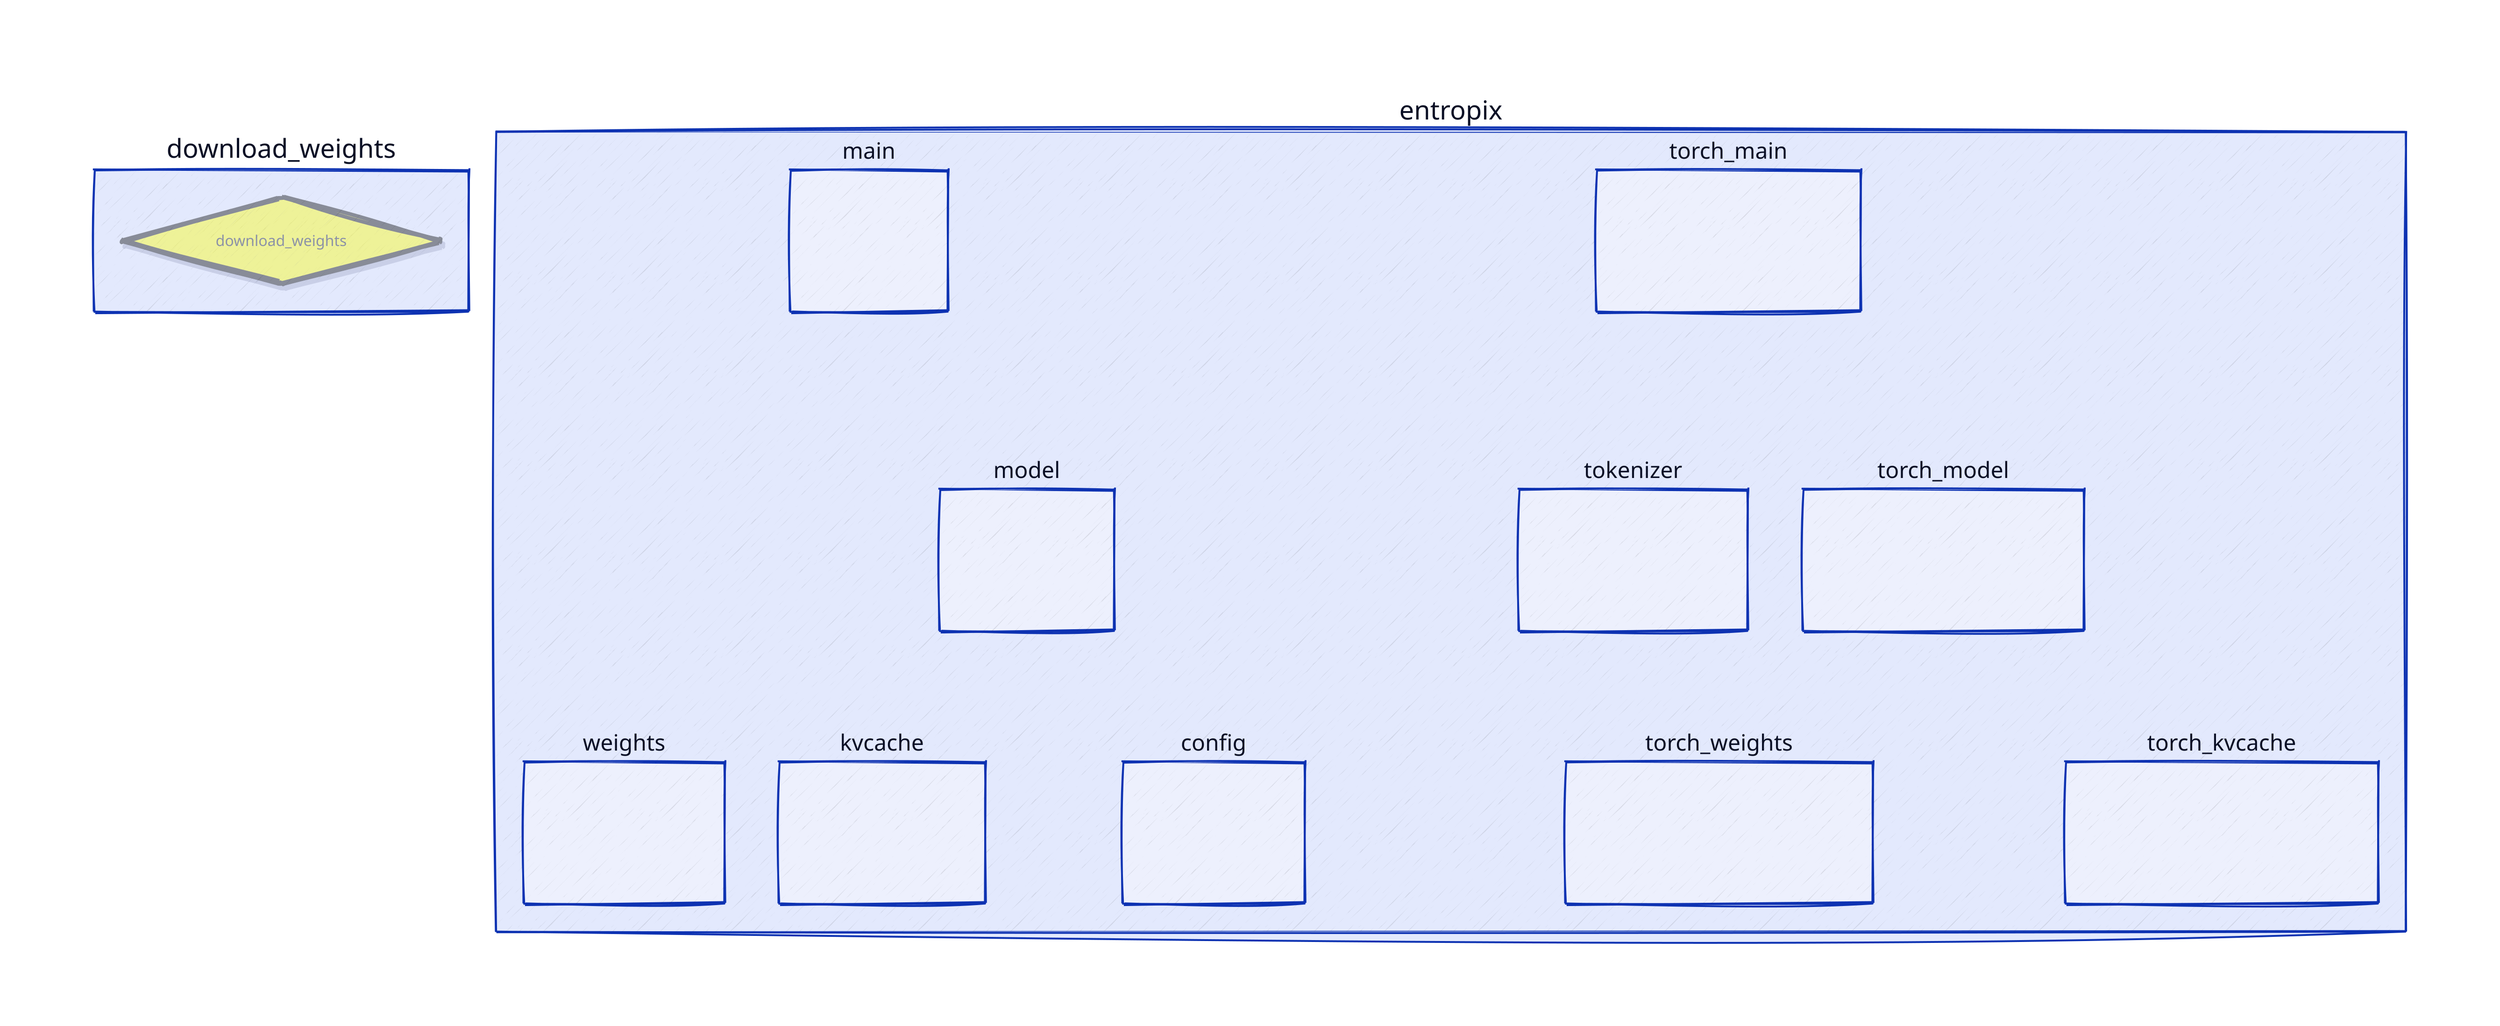 vars: {
  d2-config: {
    sketch: true
  }
}
classes: {
  file: {
    label: ""
    shape: diamond
    style: {
      fill: yellow
      shadow: true
    }
  }
}

classes: {
  class: {
    label: ""
    shape: hexagon
    style: {
      fill: lightblue
      shadow: true
    }
  }
}

classes: {
  function: {
    label: ""
    shape: rectangle
    style: {
      fill: white
      shadow: false
    }
  }
}
download_weights.download_weights.class: file
download_weights.download_weights.label: "download_weights"
download_weights.download_weights: {
  style: {
    opacity: 0.40
    stroke: "black"
    stroke-width: 4
    shadow: true
  }
}
entropix.config.config.class: file
entropix.config.config.label: "config"
entropix.config.config: {
  style: {
    opacity: 0.00
    stroke: "black"
    stroke-width: 4
    shadow: true
  }
}
entropix.kvcache.kvcache.class: file
entropix.kvcache.kvcache.label: "kvcache"
entropix.kvcache.kvcache: {
  style: {
    opacity: 0.00
    stroke: "black"
    stroke-width: 4
    shadow: true
  }
}
entropix.main.main.class: file
entropix.main.main.label: "main"
entropix.main.main: {
  style: {
    opacity: 0.00
    stroke: "black"
    stroke-width: 4
    shadow: true
  }
}
entropix.model.model.class: file
entropix.model.model.label: "model"
entropix.model.model: {
  style: {
    opacity: 0.00
    stroke: "black"
    stroke-width: 4
    shadow: true
  }
}
entropix.tokenizer.tokenizer.class: file
entropix.tokenizer.tokenizer.label: "tokenizer"
entropix.tokenizer.tokenizer: {
  style: {
    opacity: 0.00
    stroke: "black"
    stroke-width: 4
    shadow: true
  }
}
entropix.torch_kvcache.torch_kvcache.class: file
entropix.torch_kvcache.torch_kvcache.label: "torch_kvcache"
entropix.torch_kvcache.torch_kvcache: {
  style: {
    opacity: 0.00
    stroke: "black"
    stroke-width: 4
    shadow: true
  }
}
entropix.torch_main.torch_main.class: file
entropix.torch_main.torch_main.label: "torch_main"
entropix.torch_main.torch_main: {
  style: {
    opacity: 0.00
    stroke: "black"
    stroke-width: 4
    shadow: true
  }
}
entropix.torch_model.torch_model.class: file
entropix.torch_model.torch_model.label: "torch_model"
entropix.torch_model.torch_model: {
  style: {
    opacity: 0.00
    stroke: "black"
    stroke-width: 4
    shadow: true
  }
}
entropix.torch_weights.torch_weights.class: file
entropix.torch_weights.torch_weights.label: "torch_weights"
entropix.torch_weights.torch_weights: {
  style: {
    opacity: 0.00
    stroke: "black"
    stroke-width: 4
    shadow: true
  }
}
entropix.weights.weights.class: file
entropix.weights.weights.label: "weights"
entropix.weights.weights: {
  style: {
    opacity: 0.00
    stroke: "black"
    stroke-width: 4
    shadow: true
  }
}
entropix.main.main -> entropix.tokenizer.tokenizer: {
  style.stroke: red
  style.opacity: 0.00
  style.stroke-width: 2
  style.stroke-dash: 5
  style.animated: true
}
entropix.main.main -> entropix.model.model: {
  style.stroke: red
  style.opacity: 0.00
  style.stroke-width: 2
  style.stroke-dash: 5
  style.animated: true
}
entropix.main.main -> entropix.kvcache.kvcache: {
  style.stroke: red
  style.opacity: 0.00
  style.stroke-width: 2
  style.stroke-dash: 5
  style.animated: true
}
entropix.main.main -> entropix.config.config: {
  style.stroke: red
  style.opacity: 0.00
  style.stroke-width: 2
  style.stroke-dash: 5
  style.animated: true
}
entropix.main.main -> entropix.weights.weights: {
  style.stroke: red
  style.opacity: 0.00
  style.stroke-width: 2
  style.stroke-dash: 5
  style.animated: true
}
entropix.model.model -> entropix.config.config: {
  style.stroke: red
  style.opacity: 0.00
  style.stroke-width: 2
  style.stroke-dash: 5
  style.animated: true
}
entropix.model.model -> entropix.kvcache.kvcache: {
  style.stroke: red
  style.opacity: 0.00
  style.stroke-width: 2
  style.stroke-dash: 5
  style.animated: true
}
entropix.model.model -> entropix.weights.weights: {
  style.stroke: red
  style.opacity: 0.00
  style.stroke-width: 2
  style.stroke-dash: 5
  style.animated: true
}
entropix.torch_main.torch_main -> entropix.tokenizer.tokenizer: {
  style.stroke: red
  style.opacity: 0.00
  style.stroke-width: 2
  style.stroke-dash: 5
  style.animated: true
}
entropix.torch_main.torch_main -> entropix.torch_model.torch_model: {
  style.stroke: red
  style.opacity: 0.00
  style.stroke-width: 2
  style.stroke-dash: 5
  style.animated: true
}
entropix.torch_main.torch_main -> entropix.torch_weights.torch_weights: {
  style.stroke: red
  style.opacity: 0.00
  style.stroke-width: 2
  style.stroke-dash: 5
  style.animated: true
}
entropix.torch_main.torch_main -> entropix.torch_kvcache.torch_kvcache: {
  style.stroke: red
  style.opacity: 0.00
  style.stroke-width: 2
  style.stroke-dash: 5
  style.animated: true
}
entropix.torch_main.torch_main -> entropix.config.config: {
  style.stroke: red
  style.opacity: 0.00
  style.stroke-width: 2
  style.stroke-dash: 5
  style.animated: true
}
entropix.torch_model.torch_model -> entropix.torch_kvcache.torch_kvcache: {
  style.stroke: red
  style.opacity: 0.00
  style.stroke-width: 2
  style.stroke-dash: 5
  style.animated: true
}
entropix.torch_model.torch_model -> entropix.config.config: {
  style.stroke: red
  style.opacity: 0.00
  style.stroke-width: 2
  style.stroke-dash: 5
  style.animated: true
}
entropix.torch_model.torch_model -> entropix.torch_weights.torch_weights: {
  style.stroke: red
  style.opacity: 0.00
  style.stroke-width: 2
  style.stroke-dash: 5
  style.animated: true
}